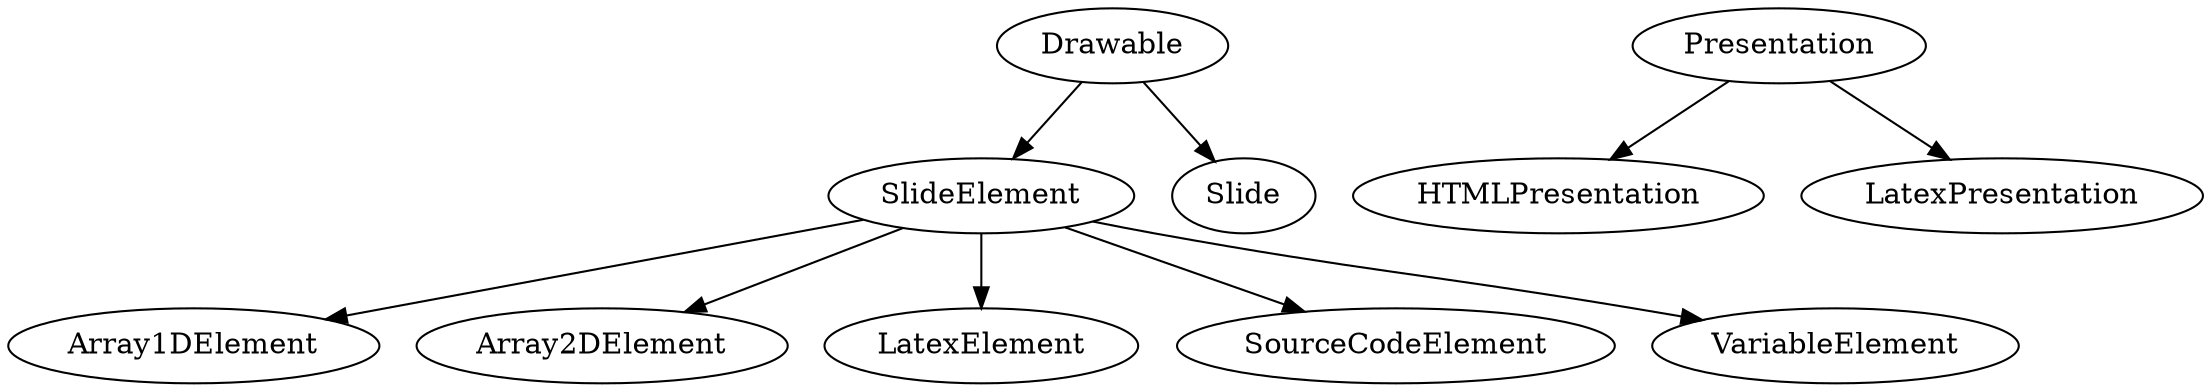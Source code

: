 digraph {
	SlideElement -> Array1DElement
	SlideElement -> Array2DElement
	Drawable
	Presentation -> HTMLPresentation
	SlideElement -> LatexElement
	Presentation -> LatexPresentation
	Presentation
	Drawable -> Slide
	Drawable -> SlideElement
	SlideElement -> SourceCodeElement
	SlideElement -> VariableElement
}
